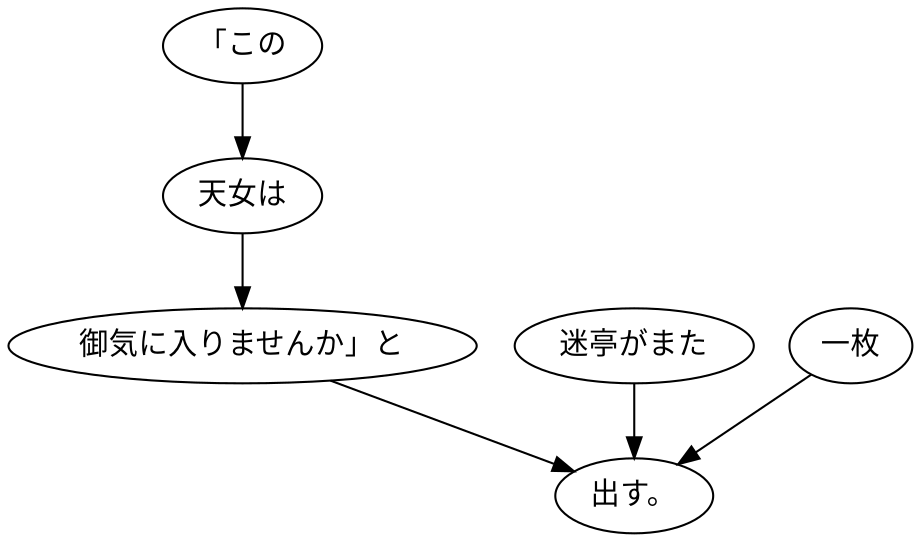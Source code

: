 digraph graph1699 {
	node0 [label="「この"];
	node1 [label="天女は"];
	node2 [label="御気に入りませんか」と"];
	node3 [label="迷亭がまた"];
	node4 [label="一枚"];
	node5 [label="出す。"];
	node0 -> node1;
	node1 -> node2;
	node2 -> node5;
	node3 -> node5;
	node4 -> node5;
}
